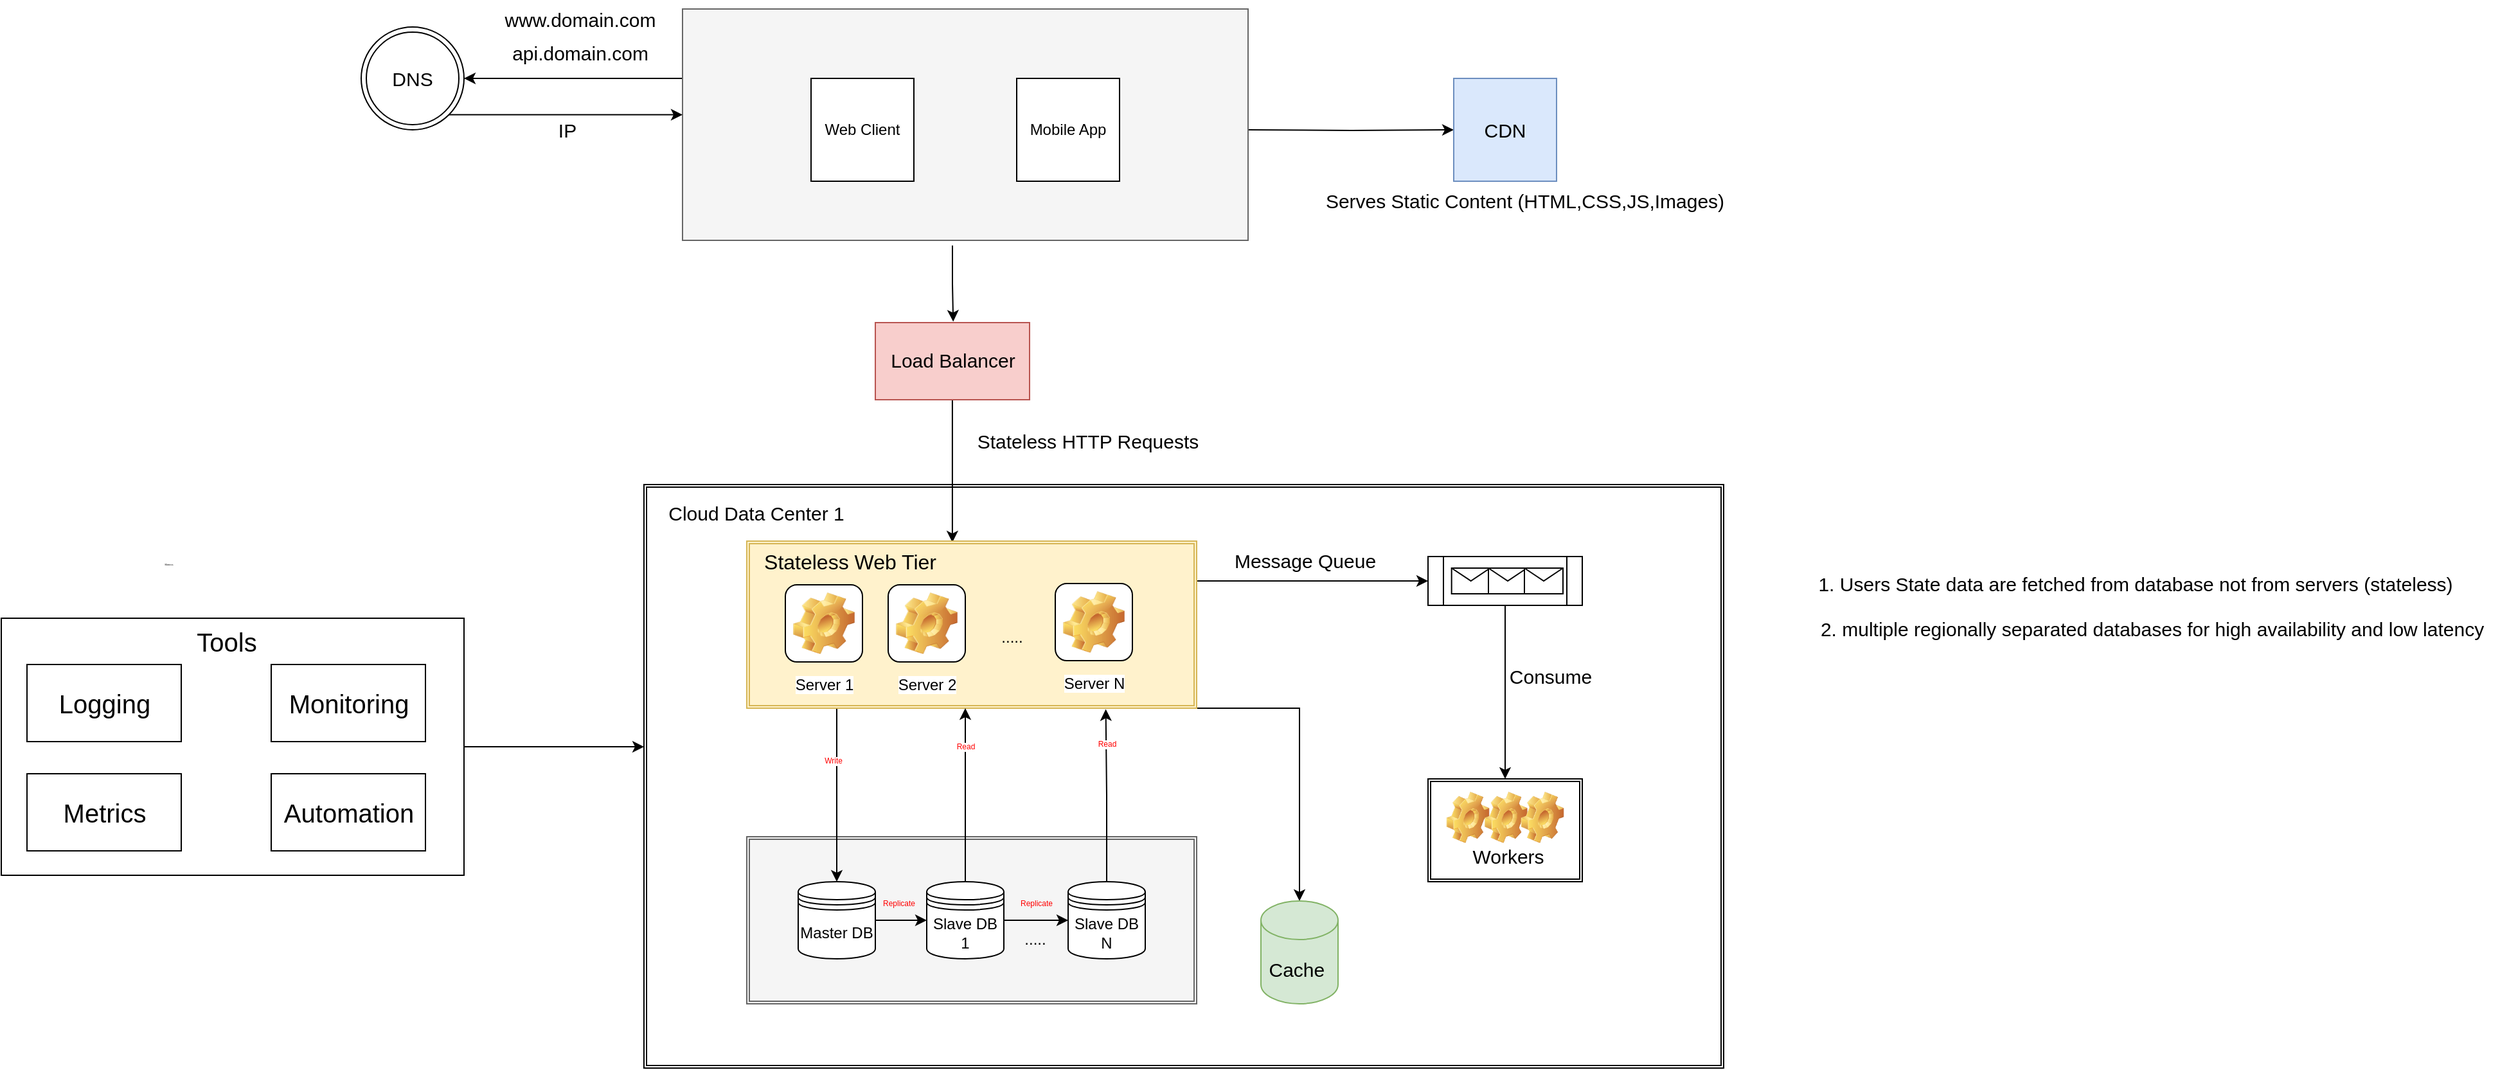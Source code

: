<mxfile version="20.2.7" type="device"><diagram id="dTGaSpF-6LLXkJ_kuAbq" name="Page-1"><mxGraphModel dx="2893" dy="1607" grid="1" gridSize="10" guides="1" tooltips="1" connect="1" arrows="1" fold="1" page="1" pageScale="1" pageWidth="850" pageHeight="1100" math="0" shadow="0"><root><mxCell id="0"/><mxCell id="1" parent="0"/><mxCell id="A9UdqbPK3EinCKG301_P-55" value="" style="shape=ext;double=1;rounded=0;whiteSpace=wrap;html=1;fontSize=15;fontColor=#000000;" parent="1" vertex="1"><mxGeometry x="950" y="527" width="840" height="454" as="geometry"/></mxCell><mxCell id="A9UdqbPK3EinCKG301_P-21" value="" style="shape=ext;double=1;rounded=0;whiteSpace=wrap;html=1;fillColor=#f5f5f5;fontColor=#333333;strokeColor=#666666;" parent="1" vertex="1"><mxGeometry x="1030" y="801" width="350" height="130" as="geometry"/></mxCell><mxCell id="A9UdqbPK3EinCKG301_P-38" style="edgeStyle=orthogonalEdgeStyle;rounded=0;orthogonalLoop=1;jettySize=auto;html=1;fontSize=15;fontColor=#000000;" parent="1" target="A9UdqbPK3EinCKG301_P-39" edge="1"><mxGeometry relative="1" as="geometry"><mxPoint x="1620" y="251" as="targetPoint"/><mxPoint x="1420" y="251" as="sourcePoint"/></mxGeometry></mxCell><mxCell id="A9UdqbPK3EinCKG301_P-48" style="edgeStyle=orthogonalEdgeStyle;rounded=0;orthogonalLoop=1;jettySize=auto;html=1;exitX=0;exitY=0.25;exitDx=0;exitDy=0;fontSize=15;fontColor=#000000;" parent="1" target="A9UdqbPK3EinCKG301_P-47" edge="1"><mxGeometry relative="1" as="geometry"><Array as="points"><mxPoint x="980" y="211"/></Array><mxPoint x="980" y="206" as="sourcePoint"/></mxGeometry></mxCell><mxCell id="A9UdqbPK3EinCKG301_P-71" style="edgeStyle=orthogonalEdgeStyle;rounded=0;orthogonalLoop=1;jettySize=auto;html=1;entryX=0.505;entryY=-0.013;entryDx=0;entryDy=0;entryPerimeter=0;fontSize=15;fontColor=#000000;" parent="1" target="A9UdqbPK3EinCKG301_P-2" edge="1"><mxGeometry relative="1" as="geometry"><Array as="points"><mxPoint x="1190" y="371"/><mxPoint x="1191" y="371"/></Array><mxPoint x="1190" y="341" as="sourcePoint"/></mxGeometry></mxCell><mxCell id="A9UdqbPK3EinCKG301_P-1" value="" style="rounded=0;whiteSpace=wrap;html=1;fillColor=#f5f5f5;fontColor=#333333;strokeColor=#666666;" parent="1" vertex="1"><mxGeometry x="980" y="157" width="440" height="180" as="geometry"/></mxCell><mxCell id="A9UdqbPK3EinCKG301_P-19" style="edgeStyle=orthogonalEdgeStyle;rounded=0;orthogonalLoop=1;jettySize=auto;html=1;entryX=0.457;entryY=0.008;entryDx=0;entryDy=0;entryPerimeter=0;" parent="1" source="A9UdqbPK3EinCKG301_P-2" target="A9UdqbPK3EinCKG301_P-14" edge="1"><mxGeometry relative="1" as="geometry"/></mxCell><mxCell id="A9UdqbPK3EinCKG301_P-2" value="" style="verticalLabelPosition=bottom;verticalAlign=top;html=1;shape=mxgraph.basic.rect;fillColor2=none;strokeWidth=1;size=20;indent=5;fillColor=#f8cecc;strokeColor=#b85450;" parent="1" vertex="1"><mxGeometry x="1130" y="401" width="120" height="60" as="geometry"/></mxCell><mxCell id="A9UdqbPK3EinCKG301_P-4" value="Web Client" style="whiteSpace=wrap;html=1;aspect=fixed;" parent="1" vertex="1"><mxGeometry x="1080" y="211" width="80" height="80" as="geometry"/></mxCell><mxCell id="A9UdqbPK3EinCKG301_P-5" value="Mobile App" style="whiteSpace=wrap;html=1;aspect=fixed;" parent="1" vertex="1"><mxGeometry x="1240" y="211" width="80" height="80" as="geometry"/></mxCell><mxCell id="A9UdqbPK3EinCKG301_P-29" style="edgeStyle=orthogonalEdgeStyle;rounded=0;orthogonalLoop=1;jettySize=auto;html=1;exitX=0.2;exitY=1;exitDx=0;exitDy=0;fontSize=6;fontColor=#FF0000;entryX=0.5;entryY=0;entryDx=0;entryDy=0;exitPerimeter=0;" parent="1" source="A9UdqbPK3EinCKG301_P-14" target="A9UdqbPK3EinCKG301_P-22" edge="1"><mxGeometry relative="1" as="geometry"><mxPoint x="1100" y="841" as="targetPoint"/><Array as="points"/></mxGeometry></mxCell><mxCell id="A9UdqbPK3EinCKG301_P-32" value="Write" style="edgeLabel;html=1;align=center;verticalAlign=middle;resizable=0;points=[];fontSize=6;fontColor=#FF0000;" parent="A9UdqbPK3EinCKG301_P-29" vertex="1" connectable="0"><mxGeometry x="-0.402" y="-3" relative="1" as="geometry"><mxPoint as="offset"/></mxGeometry></mxCell><mxCell id="A9UdqbPK3EinCKG301_P-37" style="edgeStyle=orthogonalEdgeStyle;rounded=0;orthogonalLoop=1;jettySize=auto;html=1;entryX=0.5;entryY=0;entryDx=0;entryDy=0;entryPerimeter=0;fontSize=15;fontColor=#FF0000;" parent="1" source="A9UdqbPK3EinCKG301_P-14" target="A9UdqbPK3EinCKG301_P-36" edge="1"><mxGeometry relative="1" as="geometry"><Array as="points"><mxPoint x="1460" y="701"/></Array></mxGeometry></mxCell><mxCell id="A9UdqbPK3EinCKG301_P-57" style="edgeStyle=orthogonalEdgeStyle;rounded=0;orthogonalLoop=1;jettySize=auto;html=1;exitX=1;exitY=0.25;exitDx=0;exitDy=0;entryX=0;entryY=0.5;entryDx=0;entryDy=0;fontSize=15;fontColor=#000000;" parent="1" source="A9UdqbPK3EinCKG301_P-14" target="A9UdqbPK3EinCKG301_P-56" edge="1"><mxGeometry relative="1" as="geometry"><Array as="points"><mxPoint x="1380" y="602"/></Array></mxGeometry></mxCell><mxCell id="A9UdqbPK3EinCKG301_P-14" value="" style="shape=ext;double=1;rounded=0;whiteSpace=wrap;html=1;fillColor=#fff2cc;strokeColor=#d6b656;" parent="1" vertex="1"><mxGeometry x="1030" y="571" width="350" height="130" as="geometry"/></mxCell><mxCell id="A9UdqbPK3EinCKG301_P-15" value="Server 1" style="icon;html=1;image=img/clipart/Gear_128x128.png" parent="1" vertex="1"><mxGeometry x="1060" y="605" width="60" height="60" as="geometry"/></mxCell><mxCell id="A9UdqbPK3EinCKG301_P-16" value="Server 2" style="icon;html=1;image=img/clipart/Gear_128x128.png" parent="1" vertex="1"><mxGeometry x="1140" y="605" width="60" height="60" as="geometry"/></mxCell><mxCell id="A9UdqbPK3EinCKG301_P-17" value="....." style="text;html=1;align=center;verticalAlign=middle;resizable=0;points=[];autosize=1;strokeColor=none;fillColor=none;" parent="1" vertex="1"><mxGeometry x="1216" y="631" width="40" height="30" as="geometry"/></mxCell><mxCell id="A9UdqbPK3EinCKG301_P-18" value="Server N" style="icon;html=1;image=img/clipart/Gear_128x128.png" parent="1" vertex="1"><mxGeometry x="1270" y="604" width="60" height="60" as="geometry"/></mxCell><mxCell id="A9UdqbPK3EinCKG301_P-26" style="edgeStyle=orthogonalEdgeStyle;rounded=0;orthogonalLoop=1;jettySize=auto;html=1;entryX=0;entryY=0.5;entryDx=0;entryDy=0;" parent="1" source="A9UdqbPK3EinCKG301_P-22" target="A9UdqbPK3EinCKG301_P-23" edge="1"><mxGeometry relative="1" as="geometry"/></mxCell><mxCell id="A9UdqbPK3EinCKG301_P-22" value="Master DB" style="shape=datastore;whiteSpace=wrap;html=1;" parent="1" vertex="1"><mxGeometry x="1070" y="836" width="60" height="60" as="geometry"/></mxCell><mxCell id="A9UdqbPK3EinCKG301_P-27" style="edgeStyle=orthogonalEdgeStyle;rounded=0;orthogonalLoop=1;jettySize=auto;html=1;exitX=1;exitY=0.5;exitDx=0;exitDy=0;" parent="1" source="A9UdqbPK3EinCKG301_P-23" target="A9UdqbPK3EinCKG301_P-24" edge="1"><mxGeometry relative="1" as="geometry"/></mxCell><mxCell id="A9UdqbPK3EinCKG301_P-30" style="edgeStyle=orthogonalEdgeStyle;rounded=0;orthogonalLoop=1;jettySize=auto;html=1;fontSize=6;fontColor=#FF0000;" parent="1" source="A9UdqbPK3EinCKG301_P-23" edge="1"><mxGeometry relative="1" as="geometry"><mxPoint x="1200" y="701" as="targetPoint"/><Array as="points"><mxPoint x="1200" y="701"/></Array></mxGeometry></mxCell><mxCell id="A9UdqbPK3EinCKG301_P-33" value="Read" style="edgeLabel;html=1;align=center;verticalAlign=middle;resizable=0;points=[];fontSize=6;fontColor=#FF0000;" parent="A9UdqbPK3EinCKG301_P-30" vertex="1" connectable="0"><mxGeometry x="0.559" relative="1" as="geometry"><mxPoint as="offset"/></mxGeometry></mxCell><mxCell id="A9UdqbPK3EinCKG301_P-23" value="Slave DB 1" style="shape=datastore;whiteSpace=wrap;html=1;" parent="1" vertex="1"><mxGeometry x="1170" y="836" width="60" height="60" as="geometry"/></mxCell><mxCell id="A9UdqbPK3EinCKG301_P-31" style="edgeStyle=orthogonalEdgeStyle;rounded=0;orthogonalLoop=1;jettySize=auto;html=1;entryX=0.798;entryY=1.006;entryDx=0;entryDy=0;entryPerimeter=0;fontSize=6;fontColor=#FF0000;" parent="1" source="A9UdqbPK3EinCKG301_P-24" target="A9UdqbPK3EinCKG301_P-14" edge="1"><mxGeometry relative="1" as="geometry"/></mxCell><mxCell id="A9UdqbPK3EinCKG301_P-34" value="Read" style="edgeLabel;html=1;align=center;verticalAlign=middle;resizable=0;points=[];fontSize=6;fontColor=#FF0000;" parent="A9UdqbPK3EinCKG301_P-31" vertex="1" connectable="0"><mxGeometry x="0.592" relative="1" as="geometry"><mxPoint as="offset"/></mxGeometry></mxCell><mxCell id="A9UdqbPK3EinCKG301_P-24" value="Slave DB N" style="shape=datastore;whiteSpace=wrap;html=1;" parent="1" vertex="1"><mxGeometry x="1280" y="836" width="60" height="60" as="geometry"/></mxCell><mxCell id="A9UdqbPK3EinCKG301_P-25" value="....." style="text;html=1;align=center;verticalAlign=middle;resizable=0;points=[];autosize=1;strokeColor=none;fillColor=none;" parent="1" vertex="1"><mxGeometry x="1234" y="866" width="40" height="30" as="geometry"/></mxCell><mxCell id="A9UdqbPK3EinCKG301_P-28" value="&lt;font color=&quot;#ff0000&quot; style=&quot;font-size: 6px;&quot;&gt;Replicate&lt;/font&gt;" style="text;html=1;align=center;verticalAlign=middle;resizable=0;points=[];autosize=1;strokeColor=none;fillColor=none;" parent="1" vertex="1"><mxGeometry x="1230" y="836" width="50" height="30" as="geometry"/></mxCell><mxCell id="A9UdqbPK3EinCKG301_P-35" value="&lt;font color=&quot;#ff0000&quot; style=&quot;font-size: 6px;&quot;&gt;Replicate&lt;/font&gt;" style="text;html=1;align=center;verticalAlign=middle;resizable=0;points=[];autosize=1;strokeColor=none;fillColor=none;" parent="1" vertex="1"><mxGeometry x="1123" y="836" width="50" height="30" as="geometry"/></mxCell><mxCell id="A9UdqbPK3EinCKG301_P-36" value="&lt;font color=&quot;#000000&quot; style=&quot;font-size: 15px;&quot;&gt;Cache&amp;nbsp;&lt;/font&gt;" style="shape=cylinder3;whiteSpace=wrap;html=1;boundedLbl=1;backgroundOutline=1;size=15;fontSize=6;fillColor=#d5e8d4;strokeColor=#82b366;" parent="1" vertex="1"><mxGeometry x="1430" y="851" width="60" height="80" as="geometry"/></mxCell><mxCell id="A9UdqbPK3EinCKG301_P-39" value="CDN" style="whiteSpace=wrap;html=1;aspect=fixed;fontSize=15;fillColor=#dae8fc;strokeColor=#6c8ebf;" parent="1" vertex="1"><mxGeometry x="1580" y="211" width="80" height="80" as="geometry"/></mxCell><mxCell id="A9UdqbPK3EinCKG301_P-40" value="Serves Static Content (HTML,CSS,JS,Images)" style="text;html=1;align=center;verticalAlign=middle;resizable=0;points=[];autosize=1;strokeColor=none;fillColor=none;fontSize=15;fontColor=#000000;" parent="1" vertex="1"><mxGeometry x="1470" y="291" width="330" height="30" as="geometry"/></mxCell><mxCell id="A9UdqbPK3EinCKG301_P-43" value="Load Balancer" style="text;html=1;align=center;verticalAlign=middle;resizable=0;points=[];autosize=1;strokeColor=none;fillColor=none;fontSize=15;fontColor=#000000;" parent="1" vertex="1"><mxGeometry x="1130" y="415" width="120" height="30" as="geometry"/></mxCell><mxCell id="A9UdqbPK3EinCKG301_P-44" value="Stateless HTTP Requests" style="text;html=1;align=center;verticalAlign=middle;resizable=0;points=[];autosize=1;strokeColor=none;fillColor=none;fontSize=15;fontColor=#000000;" parent="1" vertex="1"><mxGeometry x="1195" y="478" width="200" height="30" as="geometry"/></mxCell><mxCell id="A9UdqbPK3EinCKG301_P-45" value="1. Users State data are fetched from database not from servers (stateless)" style="text;html=1;align=center;verticalAlign=middle;resizable=0;points=[];autosize=1;strokeColor=none;fillColor=none;fontSize=15;fontColor=#000000;" parent="1" vertex="1"><mxGeometry x="1850" y="589" width="520" height="30" as="geometry"/></mxCell><mxCell id="A9UdqbPK3EinCKG301_P-46" value="2. multiple regionally separated databases for high availability and low latency" style="text;html=1;align=center;verticalAlign=middle;resizable=0;points=[];autosize=1;strokeColor=none;fillColor=none;fontSize=15;fontColor=#000000;" parent="1" vertex="1"><mxGeometry x="1853" y="624" width="540" height="30" as="geometry"/></mxCell><mxCell id="A9UdqbPK3EinCKG301_P-49" style="edgeStyle=orthogonalEdgeStyle;rounded=0;orthogonalLoop=1;jettySize=auto;html=1;exitX=1;exitY=1;exitDx=0;exitDy=0;fontSize=15;fontColor=#000000;" parent="1" source="A9UdqbPK3EinCKG301_P-47" edge="1"><mxGeometry relative="1" as="geometry"><Array as="points"><mxPoint x="940" y="239"/><mxPoint x="940" y="239"/></Array><mxPoint x="980" y="239.25" as="targetPoint"/></mxGeometry></mxCell><mxCell id="A9UdqbPK3EinCKG301_P-47" value="DNS" style="ellipse;shape=doubleEllipse;whiteSpace=wrap;html=1;aspect=fixed;fontSize=15;fontColor=#000000;" parent="1" vertex="1"><mxGeometry x="730" y="171" width="80" height="80" as="geometry"/></mxCell><mxCell id="A9UdqbPK3EinCKG301_P-50" value="api.domain.com" style="text;html=1;align=center;verticalAlign=middle;resizable=0;points=[];autosize=1;strokeColor=none;fillColor=none;fontSize=15;fontColor=#000000;" parent="1" vertex="1"><mxGeometry x="835" y="176" width="130" height="30" as="geometry"/></mxCell><mxCell id="A9UdqbPK3EinCKG301_P-51" value="IP" style="text;html=1;align=center;verticalAlign=middle;resizable=0;points=[];autosize=1;strokeColor=none;fillColor=none;fontSize=15;fontColor=#000000;" parent="1" vertex="1"><mxGeometry x="870" y="236" width="40" height="30" as="geometry"/></mxCell><mxCell id="A9UdqbPK3EinCKG301_P-52" value="www.domain.com" style="text;html=1;align=center;verticalAlign=middle;resizable=0;points=[];autosize=1;strokeColor=none;fillColor=none;fontSize=15;fontColor=#000000;" parent="1" vertex="1"><mxGeometry x="830" y="150" width="140" height="30" as="geometry"/></mxCell><mxCell id="A9UdqbPK3EinCKG301_P-54" value="Cloud Data Center 1" style="text;html=1;align=center;verticalAlign=middle;resizable=0;points=[];autosize=1;strokeColor=none;fillColor=none;fontSize=15;fontColor=#000000;" parent="1" vertex="1"><mxGeometry x="957" y="534" width="160" height="30" as="geometry"/></mxCell><mxCell id="A9UdqbPK3EinCKG301_P-64" style="edgeStyle=orthogonalEdgeStyle;rounded=0;orthogonalLoop=1;jettySize=auto;html=1;fontSize=15;fontColor=#000000;" parent="1" source="A9UdqbPK3EinCKG301_P-56" target="A9UdqbPK3EinCKG301_P-60" edge="1"><mxGeometry relative="1" as="geometry"/></mxCell><mxCell id="A9UdqbPK3EinCKG301_P-56" value="" style="shape=process;whiteSpace=wrap;html=1;backgroundOutline=1;fontSize=15;fontColor=#000000;" parent="1" vertex="1"><mxGeometry x="1560" y="583" width="120" height="38" as="geometry"/></mxCell><mxCell id="A9UdqbPK3EinCKG301_P-60" value="" style="shape=ext;double=1;rounded=0;whiteSpace=wrap;html=1;fontSize=15;fontColor=#000000;" parent="1" vertex="1"><mxGeometry x="1560" y="756" width="120" height="80" as="geometry"/></mxCell><mxCell id="A9UdqbPK3EinCKG301_P-61" value="" style="shape=image;html=1;verticalLabelPosition=bottom;verticalAlign=top;imageAspect=0;image=img/clipart/Gear_128x128.png;fontSize=15;fontColor=#000000;" parent="1" vertex="1"><mxGeometry x="1574.34" y="766" width="33.33" height="40" as="geometry"/></mxCell><mxCell id="A9UdqbPK3EinCKG301_P-62" value="" style="shape=image;html=1;verticalLabelPosition=bottom;verticalAlign=top;imageAspect=0;image=img/clipart/Gear_128x128.png;fontSize=15;fontColor=#000000;" parent="1" vertex="1"><mxGeometry x="1604.01" y="766" width="33.33" height="40" as="geometry"/></mxCell><mxCell id="A9UdqbPK3EinCKG301_P-63" value="" style="shape=image;html=1;verticalLabelPosition=bottom;verticalAlign=top;imageAspect=0;image=img/clipart/Gear_128x128.png;fontSize=15;fontColor=#000000;" parent="1" vertex="1"><mxGeometry x="1632.34" y="766" width="33.33" height="40" as="geometry"/></mxCell><mxCell id="A9UdqbPK3EinCKG301_P-65" value="Message Queue" style="text;html=1;align=center;verticalAlign=middle;resizable=0;points=[];autosize=1;strokeColor=none;fillColor=none;fontSize=15;fontColor=#000000;" parent="1" vertex="1"><mxGeometry x="1399" y="571" width="130" height="30" as="geometry"/></mxCell><mxCell id="A9UdqbPK3EinCKG301_P-66" value="" style="shape=message;html=1;whiteSpace=wrap;html=1;outlineConnect=0;fontSize=15;fontColor=#000000;" parent="1" vertex="1"><mxGeometry x="1578.33" y="592" width="30" height="20" as="geometry"/></mxCell><mxCell id="A9UdqbPK3EinCKG301_P-67" value="" style="shape=message;html=1;whiteSpace=wrap;html=1;outlineConnect=0;fontSize=15;fontColor=#000000;" parent="1" vertex="1"><mxGeometry x="1607" y="592" width="30" height="20" as="geometry"/></mxCell><mxCell id="A9UdqbPK3EinCKG301_P-68" value="" style="shape=message;html=1;whiteSpace=wrap;html=1;outlineConnect=0;fontSize=15;fontColor=#000000;" parent="1" vertex="1"><mxGeometry x="1635" y="592" width="30" height="20" as="geometry"/></mxCell><mxCell id="A9UdqbPK3EinCKG301_P-69" value="Workers" style="text;html=1;align=center;verticalAlign=middle;resizable=0;points=[];autosize=1;strokeColor=none;fillColor=none;fontSize=15;fontColor=#000000;" parent="1" vertex="1"><mxGeometry x="1582" y="801" width="80" height="30" as="geometry"/></mxCell><mxCell id="A9UdqbPK3EinCKG301_P-70" value="Consume" style="text;html=1;align=center;verticalAlign=middle;resizable=0;points=[];autosize=1;strokeColor=none;fillColor=none;fontSize=15;fontColor=#000000;" parent="1" vertex="1"><mxGeometry x="1610" y="661" width="90" height="30" as="geometry"/></mxCell><mxCell id="kcR5DAeO6TN9QGC8NXuP-11" style="edgeStyle=orthogonalEdgeStyle;rounded=0;orthogonalLoop=1;jettySize=auto;html=1;fontSize=20;" edge="1" parent="1" source="kcR5DAeO6TN9QGC8NXuP-1" target="A9UdqbPK3EinCKG301_P-55"><mxGeometry relative="1" as="geometry"><Array as="points"><mxPoint x="920" y="731"/><mxPoint x="920" y="731"/></Array></mxGeometry></mxCell><mxCell id="kcR5DAeO6TN9QGC8NXuP-1" value="" style="rounded=0;whiteSpace=wrap;html=1;" vertex="1" parent="1"><mxGeometry x="450" y="631" width="360" height="200" as="geometry"/></mxCell><mxCell id="kcR5DAeO6TN9QGC8NXuP-2" value="" style="rounded=0;whiteSpace=wrap;html=1;" vertex="1" parent="1"><mxGeometry x="470" y="667" width="120" height="60" as="geometry"/></mxCell><mxCell id="kcR5DAeO6TN9QGC8NXuP-3" value="" style="rounded=0;whiteSpace=wrap;html=1;" vertex="1" parent="1"><mxGeometry x="660" y="667" width="120" height="60" as="geometry"/></mxCell><mxCell id="kcR5DAeO6TN9QGC8NXuP-4" value="" style="rounded=0;whiteSpace=wrap;html=1;" vertex="1" parent="1"><mxGeometry x="660" y="752" width="120" height="60" as="geometry"/></mxCell><mxCell id="kcR5DAeO6TN9QGC8NXuP-5" value="" style="rounded=0;whiteSpace=wrap;html=1;" vertex="1" parent="1"><mxGeometry x="470" y="752" width="120" height="60" as="geometry"/></mxCell><mxCell id="kcR5DAeO6TN9QGC8NXuP-6" value="&lt;font style=&quot;font-size: 20px;&quot;&gt;Monitoring&lt;/font&gt;" style="text;html=1;align=center;verticalAlign=middle;resizable=0;points=[];autosize=1;strokeColor=none;fillColor=none;" vertex="1" parent="1"><mxGeometry x="660" y="677" width="120" height="40" as="geometry"/></mxCell><mxCell id="kcR5DAeO6TN9QGC8NXuP-7" value="&lt;font style=&quot;font-size: 20px;&quot;&gt;Logging&lt;/font&gt;" style="text;html=1;align=center;verticalAlign=middle;resizable=0;points=[];autosize=1;strokeColor=none;fillColor=none;" vertex="1" parent="1"><mxGeometry x="485" y="677" width="90" height="40" as="geometry"/></mxCell><mxCell id="kcR5DAeO6TN9QGC8NXuP-8" value="&lt;font style=&quot;font-size: 20px;&quot;&gt;Automation&lt;/font&gt;" style="text;html=1;align=center;verticalAlign=middle;resizable=0;points=[];autosize=1;strokeColor=none;fillColor=none;" vertex="1" parent="1"><mxGeometry x="660" y="762" width="120" height="40" as="geometry"/></mxCell><mxCell id="kcR5DAeO6TN9QGC8NXuP-9" value="&lt;font style=&quot;font-size: 2px;&quot;&gt;Metrics&lt;/font&gt;" style="text;html=1;align=center;verticalAlign=middle;resizable=0;points=[];autosize=1;strokeColor=none;fillColor=none;" vertex="1" parent="1"><mxGeometry x="565" y="571" width="30" height="30" as="geometry"/></mxCell><mxCell id="kcR5DAeO6TN9QGC8NXuP-10" value="&lt;font style=&quot;font-size: 20px;&quot;&gt;Metrics&lt;/font&gt;" style="text;html=1;align=center;verticalAlign=middle;resizable=0;points=[];autosize=1;strokeColor=none;fillColor=none;" vertex="1" parent="1"><mxGeometry x="485" y="762" width="90" height="40" as="geometry"/></mxCell><mxCell id="kcR5DAeO6TN9QGC8NXuP-12" value="Tools" style="text;html=1;align=center;verticalAlign=middle;resizable=0;points=[];autosize=1;strokeColor=none;fillColor=none;fontSize=20;" vertex="1" parent="1"><mxGeometry x="590" y="629" width="70" height="40" as="geometry"/></mxCell><mxCell id="kcR5DAeO6TN9QGC8NXuP-13" value="&lt;font style=&quot;font-size: 16px;&quot;&gt;Stateless Web Tier&lt;/font&gt;" style="text;html=1;align=center;verticalAlign=middle;resizable=0;points=[];autosize=1;strokeColor=none;fillColor=none;fontSize=20;" vertex="1" parent="1"><mxGeometry x="1030" y="565" width="160" height="40" as="geometry"/></mxCell></root></mxGraphModel></diagram></mxfile>